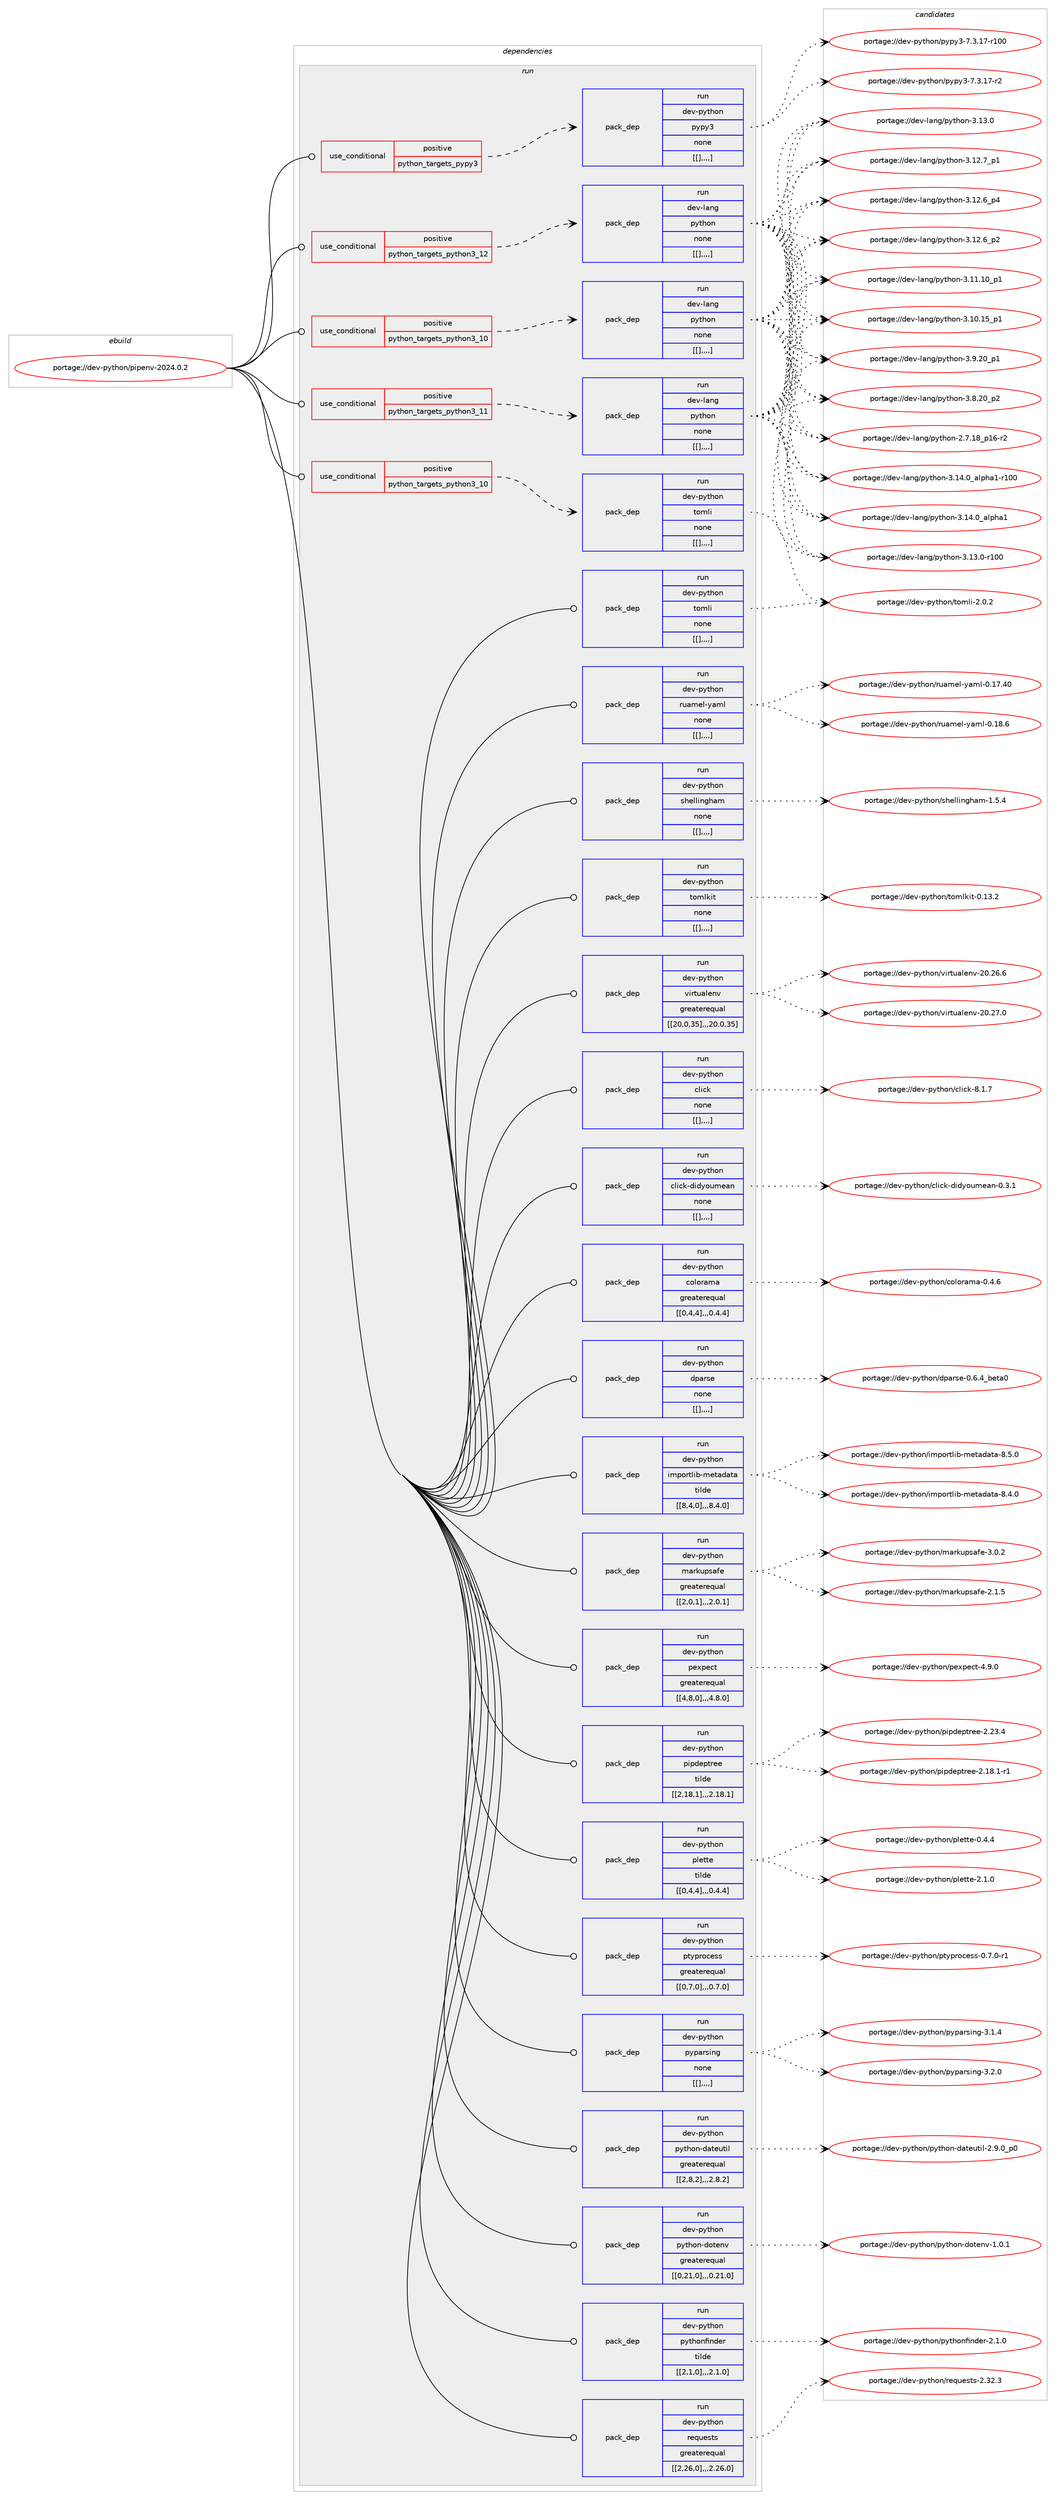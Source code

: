 digraph prolog {

# *************
# Graph options
# *************

newrank=true;
concentrate=true;
compound=true;
graph [rankdir=LR,fontname=Helvetica,fontsize=10,ranksep=1.5];#, ranksep=2.5, nodesep=0.2];
edge  [arrowhead=vee];
node  [fontname=Helvetica,fontsize=10];

# **********
# The ebuild
# **********

subgraph cluster_leftcol {
color=gray;
label=<<i>ebuild</i>>;
id [label="portage://dev-python/pipenv-2024.0.2", color=red, width=4, href="../dev-python/pipenv-2024.0.2.svg"];
}

# ****************
# The dependencies
# ****************

subgraph cluster_midcol {
color=gray;
label=<<i>dependencies</i>>;
subgraph cluster_compile {
fillcolor="#eeeeee";
style=filled;
label=<<i>compile</i>>;
}
subgraph cluster_compileandrun {
fillcolor="#eeeeee";
style=filled;
label=<<i>compile and run</i>>;
}
subgraph cluster_run {
fillcolor="#eeeeee";
style=filled;
label=<<i>run</i>>;
subgraph cond38393 {
dependency160435 [label=<<TABLE BORDER="0" CELLBORDER="1" CELLSPACING="0" CELLPADDING="4"><TR><TD ROWSPAN="3" CELLPADDING="10">use_conditional</TD></TR><TR><TD>positive</TD></TR><TR><TD>python_targets_pypy3</TD></TR></TABLE>>, shape=none, color=red];
subgraph pack120715 {
dependency160479 [label=<<TABLE BORDER="0" CELLBORDER="1" CELLSPACING="0" CELLPADDING="4" WIDTH="220"><TR><TD ROWSPAN="6" CELLPADDING="30">pack_dep</TD></TR><TR><TD WIDTH="110">run</TD></TR><TR><TD>dev-python</TD></TR><TR><TD>pypy3</TD></TR><TR><TD>none</TD></TR><TR><TD>[[],,,,]</TD></TR></TABLE>>, shape=none, color=blue];
}
dependency160435:e -> dependency160479:w [weight=20,style="dashed",arrowhead="vee"];
}
id:e -> dependency160435:w [weight=20,style="solid",arrowhead="odot"];
subgraph cond38445 {
dependency160496 [label=<<TABLE BORDER="0" CELLBORDER="1" CELLSPACING="0" CELLPADDING="4"><TR><TD ROWSPAN="3" CELLPADDING="10">use_conditional</TD></TR><TR><TD>positive</TD></TR><TR><TD>python_targets_python3_10</TD></TR></TABLE>>, shape=none, color=red];
subgraph pack120758 {
dependency160536 [label=<<TABLE BORDER="0" CELLBORDER="1" CELLSPACING="0" CELLPADDING="4" WIDTH="220"><TR><TD ROWSPAN="6" CELLPADDING="30">pack_dep</TD></TR><TR><TD WIDTH="110">run</TD></TR><TR><TD>dev-lang</TD></TR><TR><TD>python</TD></TR><TR><TD>none</TD></TR><TR><TD>[[],,,,]</TD></TR></TABLE>>, shape=none, color=blue];
}
dependency160496:e -> dependency160536:w [weight=20,style="dashed",arrowhead="vee"];
}
id:e -> dependency160496:w [weight=20,style="solid",arrowhead="odot"];
subgraph cond38475 {
dependency160553 [label=<<TABLE BORDER="0" CELLBORDER="1" CELLSPACING="0" CELLPADDING="4"><TR><TD ROWSPAN="3" CELLPADDING="10">use_conditional</TD></TR><TR><TD>positive</TD></TR><TR><TD>python_targets_python3_10</TD></TR></TABLE>>, shape=none, color=red];
subgraph pack120782 {
dependency160578 [label=<<TABLE BORDER="0" CELLBORDER="1" CELLSPACING="0" CELLPADDING="4" WIDTH="220"><TR><TD ROWSPAN="6" CELLPADDING="30">pack_dep</TD></TR><TR><TD WIDTH="110">run</TD></TR><TR><TD>dev-python</TD></TR><TR><TD>tomli</TD></TR><TR><TD>none</TD></TR><TR><TD>[[],,,,]</TD></TR></TABLE>>, shape=none, color=blue];
}
dependency160553:e -> dependency160578:w [weight=20,style="dashed",arrowhead="vee"];
}
id:e -> dependency160553:w [weight=20,style="solid",arrowhead="odot"];
subgraph cond38520 {
dependency160670 [label=<<TABLE BORDER="0" CELLBORDER="1" CELLSPACING="0" CELLPADDING="4"><TR><TD ROWSPAN="3" CELLPADDING="10">use_conditional</TD></TR><TR><TD>positive</TD></TR><TR><TD>python_targets_python3_11</TD></TR></TABLE>>, shape=none, color=red];
subgraph pack120848 {
dependency160676 [label=<<TABLE BORDER="0" CELLBORDER="1" CELLSPACING="0" CELLPADDING="4" WIDTH="220"><TR><TD ROWSPAN="6" CELLPADDING="30">pack_dep</TD></TR><TR><TD WIDTH="110">run</TD></TR><TR><TD>dev-lang</TD></TR><TR><TD>python</TD></TR><TR><TD>none</TD></TR><TR><TD>[[],,,,]</TD></TR></TABLE>>, shape=none, color=blue];
}
dependency160670:e -> dependency160676:w [weight=20,style="dashed",arrowhead="vee"];
}
id:e -> dependency160670:w [weight=20,style="solid",arrowhead="odot"];
subgraph cond38525 {
dependency160711 [label=<<TABLE BORDER="0" CELLBORDER="1" CELLSPACING="0" CELLPADDING="4"><TR><TD ROWSPAN="3" CELLPADDING="10">use_conditional</TD></TR><TR><TD>positive</TD></TR><TR><TD>python_targets_python3_12</TD></TR></TABLE>>, shape=none, color=red];
subgraph pack120916 {
dependency160807 [label=<<TABLE BORDER="0" CELLBORDER="1" CELLSPACING="0" CELLPADDING="4" WIDTH="220"><TR><TD ROWSPAN="6" CELLPADDING="30">pack_dep</TD></TR><TR><TD WIDTH="110">run</TD></TR><TR><TD>dev-lang</TD></TR><TR><TD>python</TD></TR><TR><TD>none</TD></TR><TR><TD>[[],,,,]</TD></TR></TABLE>>, shape=none, color=blue];
}
dependency160711:e -> dependency160807:w [weight=20,style="dashed",arrowhead="vee"];
}
id:e -> dependency160711:w [weight=20,style="solid",arrowhead="odot"];
subgraph pack121006 {
dependency160932 [label=<<TABLE BORDER="0" CELLBORDER="1" CELLSPACING="0" CELLPADDING="4" WIDTH="220"><TR><TD ROWSPAN="6" CELLPADDING="30">pack_dep</TD></TR><TR><TD WIDTH="110">run</TD></TR><TR><TD>dev-python</TD></TR><TR><TD>click</TD></TR><TR><TD>none</TD></TR><TR><TD>[[],,,,]</TD></TR></TABLE>>, shape=none, color=blue];
}
id:e -> dependency160932:w [weight=20,style="solid",arrowhead="odot"];
subgraph pack121022 {
dependency160969 [label=<<TABLE BORDER="0" CELLBORDER="1" CELLSPACING="0" CELLPADDING="4" WIDTH="220"><TR><TD ROWSPAN="6" CELLPADDING="30">pack_dep</TD></TR><TR><TD WIDTH="110">run</TD></TR><TR><TD>dev-python</TD></TR><TR><TD>click-didyoumean</TD></TR><TR><TD>none</TD></TR><TR><TD>[[],,,,]</TD></TR></TABLE>>, shape=none, color=blue];
}
id:e -> dependency160969:w [weight=20,style="solid",arrowhead="odot"];
subgraph pack121064 {
dependency161011 [label=<<TABLE BORDER="0" CELLBORDER="1" CELLSPACING="0" CELLPADDING="4" WIDTH="220"><TR><TD ROWSPAN="6" CELLPADDING="30">pack_dep</TD></TR><TR><TD WIDTH="110">run</TD></TR><TR><TD>dev-python</TD></TR><TR><TD>colorama</TD></TR><TR><TD>greaterequal</TD></TR><TR><TD>[[0,4,4],,,0.4.4]</TD></TR></TABLE>>, shape=none, color=blue];
}
id:e -> dependency161011:w [weight=20,style="solid",arrowhead="odot"];
subgraph pack121065 {
dependency161036 [label=<<TABLE BORDER="0" CELLBORDER="1" CELLSPACING="0" CELLPADDING="4" WIDTH="220"><TR><TD ROWSPAN="6" CELLPADDING="30">pack_dep</TD></TR><TR><TD WIDTH="110">run</TD></TR><TR><TD>dev-python</TD></TR><TR><TD>dparse</TD></TR><TR><TD>none</TD></TR><TR><TD>[[],,,,]</TD></TR></TABLE>>, shape=none, color=blue];
}
id:e -> dependency161036:w [weight=20,style="solid",arrowhead="odot"];
subgraph pack121080 {
dependency161039 [label=<<TABLE BORDER="0" CELLBORDER="1" CELLSPACING="0" CELLPADDING="4" WIDTH="220"><TR><TD ROWSPAN="6" CELLPADDING="30">pack_dep</TD></TR><TR><TD WIDTH="110">run</TD></TR><TR><TD>dev-python</TD></TR><TR><TD>importlib-metadata</TD></TR><TR><TD>tilde</TD></TR><TR><TD>[[8,4,0],,,8.4.0]</TD></TR></TABLE>>, shape=none, color=blue];
}
id:e -> dependency161039:w [weight=20,style="solid",arrowhead="odot"];
subgraph pack121082 {
dependency161057 [label=<<TABLE BORDER="0" CELLBORDER="1" CELLSPACING="0" CELLPADDING="4" WIDTH="220"><TR><TD ROWSPAN="6" CELLPADDING="30">pack_dep</TD></TR><TR><TD WIDTH="110">run</TD></TR><TR><TD>dev-python</TD></TR><TR><TD>markupsafe</TD></TR><TR><TD>greaterequal</TD></TR><TR><TD>[[2,0,1],,,2.0.1]</TD></TR></TABLE>>, shape=none, color=blue];
}
id:e -> dependency161057:w [weight=20,style="solid",arrowhead="odot"];
subgraph pack121096 {
dependency161079 [label=<<TABLE BORDER="0" CELLBORDER="1" CELLSPACING="0" CELLPADDING="4" WIDTH="220"><TR><TD ROWSPAN="6" CELLPADDING="30">pack_dep</TD></TR><TR><TD WIDTH="110">run</TD></TR><TR><TD>dev-python</TD></TR><TR><TD>pexpect</TD></TR><TR><TD>greaterequal</TD></TR><TR><TD>[[4,8,0],,,4.8.0]</TD></TR></TABLE>>, shape=none, color=blue];
}
id:e -> dependency161079:w [weight=20,style="solid",arrowhead="odot"];
subgraph pack121121 {
dependency161110 [label=<<TABLE BORDER="0" CELLBORDER="1" CELLSPACING="0" CELLPADDING="4" WIDTH="220"><TR><TD ROWSPAN="6" CELLPADDING="30">pack_dep</TD></TR><TR><TD WIDTH="110">run</TD></TR><TR><TD>dev-python</TD></TR><TR><TD>pipdeptree</TD></TR><TR><TD>tilde</TD></TR><TR><TD>[[2,18,1],,,2.18.1]</TD></TR></TABLE>>, shape=none, color=blue];
}
id:e -> dependency161110:w [weight=20,style="solid",arrowhead="odot"];
subgraph pack121141 {
dependency161122 [label=<<TABLE BORDER="0" CELLBORDER="1" CELLSPACING="0" CELLPADDING="4" WIDTH="220"><TR><TD ROWSPAN="6" CELLPADDING="30">pack_dep</TD></TR><TR><TD WIDTH="110">run</TD></TR><TR><TD>dev-python</TD></TR><TR><TD>plette</TD></TR><TR><TD>tilde</TD></TR><TR><TD>[[0,4,4],,,0.4.4]</TD></TR></TABLE>>, shape=none, color=blue];
}
id:e -> dependency161122:w [weight=20,style="solid",arrowhead="odot"];
subgraph pack121174 {
dependency161169 [label=<<TABLE BORDER="0" CELLBORDER="1" CELLSPACING="0" CELLPADDING="4" WIDTH="220"><TR><TD ROWSPAN="6" CELLPADDING="30">pack_dep</TD></TR><TR><TD WIDTH="110">run</TD></TR><TR><TD>dev-python</TD></TR><TR><TD>ptyprocess</TD></TR><TR><TD>greaterequal</TD></TR><TR><TD>[[0,7,0],,,0.7.0]</TD></TR></TABLE>>, shape=none, color=blue];
}
id:e -> dependency161169:w [weight=20,style="solid",arrowhead="odot"];
subgraph pack121189 {
dependency161194 [label=<<TABLE BORDER="0" CELLBORDER="1" CELLSPACING="0" CELLPADDING="4" WIDTH="220"><TR><TD ROWSPAN="6" CELLPADDING="30">pack_dep</TD></TR><TR><TD WIDTH="110">run</TD></TR><TR><TD>dev-python</TD></TR><TR><TD>pyparsing</TD></TR><TR><TD>none</TD></TR><TR><TD>[[],,,,]</TD></TR></TABLE>>, shape=none, color=blue];
}
id:e -> dependency161194:w [weight=20,style="solid",arrowhead="odot"];
subgraph pack121232 {
dependency161258 [label=<<TABLE BORDER="0" CELLBORDER="1" CELLSPACING="0" CELLPADDING="4" WIDTH="220"><TR><TD ROWSPAN="6" CELLPADDING="30">pack_dep</TD></TR><TR><TD WIDTH="110">run</TD></TR><TR><TD>dev-python</TD></TR><TR><TD>python-dateutil</TD></TR><TR><TD>greaterequal</TD></TR><TR><TD>[[2,8,2],,,2.8.2]</TD></TR></TABLE>>, shape=none, color=blue];
}
id:e -> dependency161258:w [weight=20,style="solid",arrowhead="odot"];
subgraph pack121233 {
dependency161328 [label=<<TABLE BORDER="0" CELLBORDER="1" CELLSPACING="0" CELLPADDING="4" WIDTH="220"><TR><TD ROWSPAN="6" CELLPADDING="30">pack_dep</TD></TR><TR><TD WIDTH="110">run</TD></TR><TR><TD>dev-python</TD></TR><TR><TD>python-dotenv</TD></TR><TR><TD>greaterequal</TD></TR><TR><TD>[[0,21,0],,,0.21.0]</TD></TR></TABLE>>, shape=none, color=blue];
}
id:e -> dependency161328:w [weight=20,style="solid",arrowhead="odot"];
subgraph pack121275 {
dependency161347 [label=<<TABLE BORDER="0" CELLBORDER="1" CELLSPACING="0" CELLPADDING="4" WIDTH="220"><TR><TD ROWSPAN="6" CELLPADDING="30">pack_dep</TD></TR><TR><TD WIDTH="110">run</TD></TR><TR><TD>dev-python</TD></TR><TR><TD>pythonfinder</TD></TR><TR><TD>tilde</TD></TR><TR><TD>[[2,1,0],,,2.1.0]</TD></TR></TABLE>>, shape=none, color=blue];
}
id:e -> dependency161347:w [weight=20,style="solid",arrowhead="odot"];
subgraph pack121291 {
dependency161353 [label=<<TABLE BORDER="0" CELLBORDER="1" CELLSPACING="0" CELLPADDING="4" WIDTH="220"><TR><TD ROWSPAN="6" CELLPADDING="30">pack_dep</TD></TR><TR><TD WIDTH="110">run</TD></TR><TR><TD>dev-python</TD></TR><TR><TD>requests</TD></TR><TR><TD>greaterequal</TD></TR><TR><TD>[[2,26,0],,,2.26.0]</TD></TR></TABLE>>, shape=none, color=blue];
}
id:e -> dependency161353:w [weight=20,style="solid",arrowhead="odot"];
subgraph pack121298 {
dependency161383 [label=<<TABLE BORDER="0" CELLBORDER="1" CELLSPACING="0" CELLPADDING="4" WIDTH="220"><TR><TD ROWSPAN="6" CELLPADDING="30">pack_dep</TD></TR><TR><TD WIDTH="110">run</TD></TR><TR><TD>dev-python</TD></TR><TR><TD>ruamel-yaml</TD></TR><TR><TD>none</TD></TR><TR><TD>[[],,,,]</TD></TR></TABLE>>, shape=none, color=blue];
}
id:e -> dependency161383:w [weight=20,style="solid",arrowhead="odot"];
subgraph pack121313 {
dependency161386 [label=<<TABLE BORDER="0" CELLBORDER="1" CELLSPACING="0" CELLPADDING="4" WIDTH="220"><TR><TD ROWSPAN="6" CELLPADDING="30">pack_dep</TD></TR><TR><TD WIDTH="110">run</TD></TR><TR><TD>dev-python</TD></TR><TR><TD>shellingham</TD></TR><TR><TD>none</TD></TR><TR><TD>[[],,,,]</TD></TR></TABLE>>, shape=none, color=blue];
}
id:e -> dependency161386:w [weight=20,style="solid",arrowhead="odot"];
subgraph pack121316 {
dependency161387 [label=<<TABLE BORDER="0" CELLBORDER="1" CELLSPACING="0" CELLPADDING="4" WIDTH="220"><TR><TD ROWSPAN="6" CELLPADDING="30">pack_dep</TD></TR><TR><TD WIDTH="110">run</TD></TR><TR><TD>dev-python</TD></TR><TR><TD>tomli</TD></TR><TR><TD>none</TD></TR><TR><TD>[[],,,,]</TD></TR></TABLE>>, shape=none, color=blue];
}
id:e -> dependency161387:w [weight=20,style="solid",arrowhead="odot"];
subgraph pack121320 {
dependency161395 [label=<<TABLE BORDER="0" CELLBORDER="1" CELLSPACING="0" CELLPADDING="4" WIDTH="220"><TR><TD ROWSPAN="6" CELLPADDING="30">pack_dep</TD></TR><TR><TD WIDTH="110">run</TD></TR><TR><TD>dev-python</TD></TR><TR><TD>tomlkit</TD></TR><TR><TD>none</TD></TR><TR><TD>[[],,,,]</TD></TR></TABLE>>, shape=none, color=blue];
}
id:e -> dependency161395:w [weight=20,style="solid",arrowhead="odot"];
subgraph pack121321 {
dependency161398 [label=<<TABLE BORDER="0" CELLBORDER="1" CELLSPACING="0" CELLPADDING="4" WIDTH="220"><TR><TD ROWSPAN="6" CELLPADDING="30">pack_dep</TD></TR><TR><TD WIDTH="110">run</TD></TR><TR><TD>dev-python</TD></TR><TR><TD>virtualenv</TD></TR><TR><TD>greaterequal</TD></TR><TR><TD>[[20,0,35],,,20.0.35]</TD></TR></TABLE>>, shape=none, color=blue];
}
id:e -> dependency161398:w [weight=20,style="solid",arrowhead="odot"];
}
}

# **************
# The candidates
# **************

subgraph cluster_choices {
rank=same;
color=gray;
label=<<i>candidates</i>>;

subgraph choice120868 {
color=black;
nodesep=1;
choice100101118451121211161041111104711212111212151455546514649554511450 [label="portage://dev-python/pypy3-7.3.17-r2", color=red, width=4,href="../dev-python/pypy3-7.3.17-r2.svg"];
choice1001011184511212111610411111047112121112121514555465146495545114494848 [label="portage://dev-python/pypy3-7.3.17-r100", color=red, width=4,href="../dev-python/pypy3-7.3.17-r100.svg"];
dependency160479:e -> choice100101118451121211161041111104711212111212151455546514649554511450:w [style=dotted,weight="100"];
dependency160479:e -> choice1001011184511212111610411111047112121112121514555465146495545114494848:w [style=dotted,weight="100"];
}
subgraph choice120890 {
color=black;
nodesep=1;
choice100101118451089711010347112121116104111110455146495246489597108112104974945114494848 [label="portage://dev-lang/python-3.14.0_alpha1-r100", color=red, width=4,href="../dev-lang/python-3.14.0_alpha1-r100.svg"];
choice1001011184510897110103471121211161041111104551464952464895971081121049749 [label="portage://dev-lang/python-3.14.0_alpha1", color=red, width=4,href="../dev-lang/python-3.14.0_alpha1.svg"];
choice1001011184510897110103471121211161041111104551464951464845114494848 [label="portage://dev-lang/python-3.13.0-r100", color=red, width=4,href="../dev-lang/python-3.13.0-r100.svg"];
choice10010111845108971101034711212111610411111045514649514648 [label="portage://dev-lang/python-3.13.0", color=red, width=4,href="../dev-lang/python-3.13.0.svg"];
choice100101118451089711010347112121116104111110455146495046559511249 [label="portage://dev-lang/python-3.12.7_p1", color=red, width=4,href="../dev-lang/python-3.12.7_p1.svg"];
choice100101118451089711010347112121116104111110455146495046549511252 [label="portage://dev-lang/python-3.12.6_p4", color=red, width=4,href="../dev-lang/python-3.12.6_p4.svg"];
choice100101118451089711010347112121116104111110455146495046549511250 [label="portage://dev-lang/python-3.12.6_p2", color=red, width=4,href="../dev-lang/python-3.12.6_p2.svg"];
choice10010111845108971101034711212111610411111045514649494649489511249 [label="portage://dev-lang/python-3.11.10_p1", color=red, width=4,href="../dev-lang/python-3.11.10_p1.svg"];
choice10010111845108971101034711212111610411111045514649484649539511249 [label="portage://dev-lang/python-3.10.15_p1", color=red, width=4,href="../dev-lang/python-3.10.15_p1.svg"];
choice100101118451089711010347112121116104111110455146574650489511249 [label="portage://dev-lang/python-3.9.20_p1", color=red, width=4,href="../dev-lang/python-3.9.20_p1.svg"];
choice100101118451089711010347112121116104111110455146564650489511250 [label="portage://dev-lang/python-3.8.20_p2", color=red, width=4,href="../dev-lang/python-3.8.20_p2.svg"];
choice100101118451089711010347112121116104111110455046554649569511249544511450 [label="portage://dev-lang/python-2.7.18_p16-r2", color=red, width=4,href="../dev-lang/python-2.7.18_p16-r2.svg"];
dependency160536:e -> choice100101118451089711010347112121116104111110455146495246489597108112104974945114494848:w [style=dotted,weight="100"];
dependency160536:e -> choice1001011184510897110103471121211161041111104551464952464895971081121049749:w [style=dotted,weight="100"];
dependency160536:e -> choice1001011184510897110103471121211161041111104551464951464845114494848:w [style=dotted,weight="100"];
dependency160536:e -> choice10010111845108971101034711212111610411111045514649514648:w [style=dotted,weight="100"];
dependency160536:e -> choice100101118451089711010347112121116104111110455146495046559511249:w [style=dotted,weight="100"];
dependency160536:e -> choice100101118451089711010347112121116104111110455146495046549511252:w [style=dotted,weight="100"];
dependency160536:e -> choice100101118451089711010347112121116104111110455146495046549511250:w [style=dotted,weight="100"];
dependency160536:e -> choice10010111845108971101034711212111610411111045514649494649489511249:w [style=dotted,weight="100"];
dependency160536:e -> choice10010111845108971101034711212111610411111045514649484649539511249:w [style=dotted,weight="100"];
dependency160536:e -> choice100101118451089711010347112121116104111110455146574650489511249:w [style=dotted,weight="100"];
dependency160536:e -> choice100101118451089711010347112121116104111110455146564650489511250:w [style=dotted,weight="100"];
dependency160536:e -> choice100101118451089711010347112121116104111110455046554649569511249544511450:w [style=dotted,weight="100"];
}
subgraph choice120906 {
color=black;
nodesep=1;
choice1001011184511212111610411111047116111109108105455046484650 [label="portage://dev-python/tomli-2.0.2", color=red, width=4,href="../dev-python/tomli-2.0.2.svg"];
dependency160578:e -> choice1001011184511212111610411111047116111109108105455046484650:w [style=dotted,weight="100"];
}
subgraph choice120911 {
color=black;
nodesep=1;
choice100101118451089711010347112121116104111110455146495246489597108112104974945114494848 [label="portage://dev-lang/python-3.14.0_alpha1-r100", color=red, width=4,href="../dev-lang/python-3.14.0_alpha1-r100.svg"];
choice1001011184510897110103471121211161041111104551464952464895971081121049749 [label="portage://dev-lang/python-3.14.0_alpha1", color=red, width=4,href="../dev-lang/python-3.14.0_alpha1.svg"];
choice1001011184510897110103471121211161041111104551464951464845114494848 [label="portage://dev-lang/python-3.13.0-r100", color=red, width=4,href="../dev-lang/python-3.13.0-r100.svg"];
choice10010111845108971101034711212111610411111045514649514648 [label="portage://dev-lang/python-3.13.0", color=red, width=4,href="../dev-lang/python-3.13.0.svg"];
choice100101118451089711010347112121116104111110455146495046559511249 [label="portage://dev-lang/python-3.12.7_p1", color=red, width=4,href="../dev-lang/python-3.12.7_p1.svg"];
choice100101118451089711010347112121116104111110455146495046549511252 [label="portage://dev-lang/python-3.12.6_p4", color=red, width=4,href="../dev-lang/python-3.12.6_p4.svg"];
choice100101118451089711010347112121116104111110455146495046549511250 [label="portage://dev-lang/python-3.12.6_p2", color=red, width=4,href="../dev-lang/python-3.12.6_p2.svg"];
choice10010111845108971101034711212111610411111045514649494649489511249 [label="portage://dev-lang/python-3.11.10_p1", color=red, width=4,href="../dev-lang/python-3.11.10_p1.svg"];
choice10010111845108971101034711212111610411111045514649484649539511249 [label="portage://dev-lang/python-3.10.15_p1", color=red, width=4,href="../dev-lang/python-3.10.15_p1.svg"];
choice100101118451089711010347112121116104111110455146574650489511249 [label="portage://dev-lang/python-3.9.20_p1", color=red, width=4,href="../dev-lang/python-3.9.20_p1.svg"];
choice100101118451089711010347112121116104111110455146564650489511250 [label="portage://dev-lang/python-3.8.20_p2", color=red, width=4,href="../dev-lang/python-3.8.20_p2.svg"];
choice100101118451089711010347112121116104111110455046554649569511249544511450 [label="portage://dev-lang/python-2.7.18_p16-r2", color=red, width=4,href="../dev-lang/python-2.7.18_p16-r2.svg"];
dependency160676:e -> choice100101118451089711010347112121116104111110455146495246489597108112104974945114494848:w [style=dotted,weight="100"];
dependency160676:e -> choice1001011184510897110103471121211161041111104551464952464895971081121049749:w [style=dotted,weight="100"];
dependency160676:e -> choice1001011184510897110103471121211161041111104551464951464845114494848:w [style=dotted,weight="100"];
dependency160676:e -> choice10010111845108971101034711212111610411111045514649514648:w [style=dotted,weight="100"];
dependency160676:e -> choice100101118451089711010347112121116104111110455146495046559511249:w [style=dotted,weight="100"];
dependency160676:e -> choice100101118451089711010347112121116104111110455146495046549511252:w [style=dotted,weight="100"];
dependency160676:e -> choice100101118451089711010347112121116104111110455146495046549511250:w [style=dotted,weight="100"];
dependency160676:e -> choice10010111845108971101034711212111610411111045514649494649489511249:w [style=dotted,weight="100"];
dependency160676:e -> choice10010111845108971101034711212111610411111045514649484649539511249:w [style=dotted,weight="100"];
dependency160676:e -> choice100101118451089711010347112121116104111110455146574650489511249:w [style=dotted,weight="100"];
dependency160676:e -> choice100101118451089711010347112121116104111110455146564650489511250:w [style=dotted,weight="100"];
dependency160676:e -> choice100101118451089711010347112121116104111110455046554649569511249544511450:w [style=dotted,weight="100"];
}
subgraph choice120950 {
color=black;
nodesep=1;
choice100101118451089711010347112121116104111110455146495246489597108112104974945114494848 [label="portage://dev-lang/python-3.14.0_alpha1-r100", color=red, width=4,href="../dev-lang/python-3.14.0_alpha1-r100.svg"];
choice1001011184510897110103471121211161041111104551464952464895971081121049749 [label="portage://dev-lang/python-3.14.0_alpha1", color=red, width=4,href="../dev-lang/python-3.14.0_alpha1.svg"];
choice1001011184510897110103471121211161041111104551464951464845114494848 [label="portage://dev-lang/python-3.13.0-r100", color=red, width=4,href="../dev-lang/python-3.13.0-r100.svg"];
choice10010111845108971101034711212111610411111045514649514648 [label="portage://dev-lang/python-3.13.0", color=red, width=4,href="../dev-lang/python-3.13.0.svg"];
choice100101118451089711010347112121116104111110455146495046559511249 [label="portage://dev-lang/python-3.12.7_p1", color=red, width=4,href="../dev-lang/python-3.12.7_p1.svg"];
choice100101118451089711010347112121116104111110455146495046549511252 [label="portage://dev-lang/python-3.12.6_p4", color=red, width=4,href="../dev-lang/python-3.12.6_p4.svg"];
choice100101118451089711010347112121116104111110455146495046549511250 [label="portage://dev-lang/python-3.12.6_p2", color=red, width=4,href="../dev-lang/python-3.12.6_p2.svg"];
choice10010111845108971101034711212111610411111045514649494649489511249 [label="portage://dev-lang/python-3.11.10_p1", color=red, width=4,href="../dev-lang/python-3.11.10_p1.svg"];
choice10010111845108971101034711212111610411111045514649484649539511249 [label="portage://dev-lang/python-3.10.15_p1", color=red, width=4,href="../dev-lang/python-3.10.15_p1.svg"];
choice100101118451089711010347112121116104111110455146574650489511249 [label="portage://dev-lang/python-3.9.20_p1", color=red, width=4,href="../dev-lang/python-3.9.20_p1.svg"];
choice100101118451089711010347112121116104111110455146564650489511250 [label="portage://dev-lang/python-3.8.20_p2", color=red, width=4,href="../dev-lang/python-3.8.20_p2.svg"];
choice100101118451089711010347112121116104111110455046554649569511249544511450 [label="portage://dev-lang/python-2.7.18_p16-r2", color=red, width=4,href="../dev-lang/python-2.7.18_p16-r2.svg"];
dependency160807:e -> choice100101118451089711010347112121116104111110455146495246489597108112104974945114494848:w [style=dotted,weight="100"];
dependency160807:e -> choice1001011184510897110103471121211161041111104551464952464895971081121049749:w [style=dotted,weight="100"];
dependency160807:e -> choice1001011184510897110103471121211161041111104551464951464845114494848:w [style=dotted,weight="100"];
dependency160807:e -> choice10010111845108971101034711212111610411111045514649514648:w [style=dotted,weight="100"];
dependency160807:e -> choice100101118451089711010347112121116104111110455146495046559511249:w [style=dotted,weight="100"];
dependency160807:e -> choice100101118451089711010347112121116104111110455146495046549511252:w [style=dotted,weight="100"];
dependency160807:e -> choice100101118451089711010347112121116104111110455146495046549511250:w [style=dotted,weight="100"];
dependency160807:e -> choice10010111845108971101034711212111610411111045514649494649489511249:w [style=dotted,weight="100"];
dependency160807:e -> choice10010111845108971101034711212111610411111045514649484649539511249:w [style=dotted,weight="100"];
dependency160807:e -> choice100101118451089711010347112121116104111110455146574650489511249:w [style=dotted,weight="100"];
dependency160807:e -> choice100101118451089711010347112121116104111110455146564650489511250:w [style=dotted,weight="100"];
dependency160807:e -> choice100101118451089711010347112121116104111110455046554649569511249544511450:w [style=dotted,weight="100"];
}
subgraph choice121012 {
color=black;
nodesep=1;
choice10010111845112121116104111110479910810599107455646494655 [label="portage://dev-python/click-8.1.7", color=red, width=4,href="../dev-python/click-8.1.7.svg"];
dependency160932:e -> choice10010111845112121116104111110479910810599107455646494655:w [style=dotted,weight="100"];
}
subgraph choice121014 {
color=black;
nodesep=1;
choice100101118451121211161041111104799108105991074510010510012111111710910197110454846514649 [label="portage://dev-python/click-didyoumean-0.3.1", color=red, width=4,href="../dev-python/click-didyoumean-0.3.1.svg"];
dependency160969:e -> choice100101118451121211161041111104799108105991074510010510012111111710910197110454846514649:w [style=dotted,weight="100"];
}
subgraph choice121019 {
color=black;
nodesep=1;
choice1001011184511212111610411111047991111081111149710997454846524654 [label="portage://dev-python/colorama-0.4.6", color=red, width=4,href="../dev-python/colorama-0.4.6.svg"];
dependency161011:e -> choice1001011184511212111610411111047991111081111149710997454846524654:w [style=dotted,weight="100"];
}
subgraph choice121022 {
color=black;
nodesep=1;
choice10010111845112121116104111110471001129711411510145484654465295981011169748 [label="portage://dev-python/dparse-0.6.4_beta0", color=red, width=4,href="../dev-python/dparse-0.6.4_beta0.svg"];
dependency161036:e -> choice10010111845112121116104111110471001129711411510145484654465295981011169748:w [style=dotted,weight="100"];
}
subgraph choice121024 {
color=black;
nodesep=1;
choice10010111845112121116104111110471051091121111141161081059845109101116971009711697455646534648 [label="portage://dev-python/importlib-metadata-8.5.0", color=red, width=4,href="../dev-python/importlib-metadata-8.5.0.svg"];
choice10010111845112121116104111110471051091121111141161081059845109101116971009711697455646524648 [label="portage://dev-python/importlib-metadata-8.4.0", color=red, width=4,href="../dev-python/importlib-metadata-8.4.0.svg"];
dependency161039:e -> choice10010111845112121116104111110471051091121111141161081059845109101116971009711697455646534648:w [style=dotted,weight="100"];
dependency161039:e -> choice10010111845112121116104111110471051091121111141161081059845109101116971009711697455646524648:w [style=dotted,weight="100"];
}
subgraph choice121056 {
color=black;
nodesep=1;
choice10010111845112121116104111110471099711410711711211597102101455146484650 [label="portage://dev-python/markupsafe-3.0.2", color=red, width=4,href="../dev-python/markupsafe-3.0.2.svg"];
choice10010111845112121116104111110471099711410711711211597102101455046494653 [label="portage://dev-python/markupsafe-2.1.5", color=red, width=4,href="../dev-python/markupsafe-2.1.5.svg"];
dependency161057:e -> choice10010111845112121116104111110471099711410711711211597102101455146484650:w [style=dotted,weight="100"];
dependency161057:e -> choice10010111845112121116104111110471099711410711711211597102101455046494653:w [style=dotted,weight="100"];
}
subgraph choice121074 {
color=black;
nodesep=1;
choice100101118451121211161041111104711210112011210199116455246574648 [label="portage://dev-python/pexpect-4.9.0", color=red, width=4,href="../dev-python/pexpect-4.9.0.svg"];
dependency161079:e -> choice100101118451121211161041111104711210112011210199116455246574648:w [style=dotted,weight="100"];
}
subgraph choice121099 {
color=black;
nodesep=1;
choice100101118451121211161041111104711210511210010111211611410110145504650514652 [label="portage://dev-python/pipdeptree-2.23.4", color=red, width=4,href="../dev-python/pipdeptree-2.23.4.svg"];
choice1001011184511212111610411111047112105112100101112116114101101455046495646494511449 [label="portage://dev-python/pipdeptree-2.18.1-r1", color=red, width=4,href="../dev-python/pipdeptree-2.18.1-r1.svg"];
dependency161110:e -> choice100101118451121211161041111104711210511210010111211611410110145504650514652:w [style=dotted,weight="100"];
dependency161110:e -> choice1001011184511212111610411111047112105112100101112116114101101455046495646494511449:w [style=dotted,weight="100"];
}
subgraph choice121104 {
color=black;
nodesep=1;
choice1001011184511212111610411111047112108101116116101455046494648 [label="portage://dev-python/plette-2.1.0", color=red, width=4,href="../dev-python/plette-2.1.0.svg"];
choice1001011184511212111610411111047112108101116116101454846524652 [label="portage://dev-python/plette-0.4.4", color=red, width=4,href="../dev-python/plette-0.4.4.svg"];
dependency161122:e -> choice1001011184511212111610411111047112108101116116101455046494648:w [style=dotted,weight="100"];
dependency161122:e -> choice1001011184511212111610411111047112108101116116101454846524652:w [style=dotted,weight="100"];
}
subgraph choice121127 {
color=black;
nodesep=1;
choice1001011184511212111610411111047112116121112114111991011151154548465546484511449 [label="portage://dev-python/ptyprocess-0.7.0-r1", color=red, width=4,href="../dev-python/ptyprocess-0.7.0-r1.svg"];
dependency161169:e -> choice1001011184511212111610411111047112116121112114111991011151154548465546484511449:w [style=dotted,weight="100"];
}
subgraph choice121130 {
color=black;
nodesep=1;
choice100101118451121211161041111104711212111297114115105110103455146504648 [label="portage://dev-python/pyparsing-3.2.0", color=red, width=4,href="../dev-python/pyparsing-3.2.0.svg"];
choice100101118451121211161041111104711212111297114115105110103455146494652 [label="portage://dev-python/pyparsing-3.1.4", color=red, width=4,href="../dev-python/pyparsing-3.1.4.svg"];
dependency161194:e -> choice100101118451121211161041111104711212111297114115105110103455146504648:w [style=dotted,weight="100"];
dependency161194:e -> choice100101118451121211161041111104711212111297114115105110103455146494652:w [style=dotted,weight="100"];
}
subgraph choice121144 {
color=black;
nodesep=1;
choice100101118451121211161041111104711212111610411111045100971161011171161051084550465746489511248 [label="portage://dev-python/python-dateutil-2.9.0_p0", color=red, width=4,href="../dev-python/python-dateutil-2.9.0_p0.svg"];
dependency161258:e -> choice100101118451121211161041111104711212111610411111045100971161011171161051084550465746489511248:w [style=dotted,weight="100"];
}
subgraph choice121156 {
color=black;
nodesep=1;
choice100101118451121211161041111104711212111610411111045100111116101110118454946484649 [label="portage://dev-python/python-dotenv-1.0.1", color=red, width=4,href="../dev-python/python-dotenv-1.0.1.svg"];
dependency161328:e -> choice100101118451121211161041111104711212111610411111045100111116101110118454946484649:w [style=dotted,weight="100"];
}
subgraph choice121198 {
color=black;
nodesep=1;
choice1001011184511212111610411111047112121116104111110102105110100101114455046494648 [label="portage://dev-python/pythonfinder-2.1.0", color=red, width=4,href="../dev-python/pythonfinder-2.1.0.svg"];
dependency161347:e -> choice1001011184511212111610411111047112121116104111110102105110100101114455046494648:w [style=dotted,weight="100"];
}
subgraph choice121216 {
color=black;
nodesep=1;
choice100101118451121211161041111104711410111311710111511611545504651504651 [label="portage://dev-python/requests-2.32.3", color=red, width=4,href="../dev-python/requests-2.32.3.svg"];
dependency161353:e -> choice100101118451121211161041111104711410111311710111511611545504651504651:w [style=dotted,weight="100"];
}
subgraph choice121332 {
color=black;
nodesep=1;
choice100101118451121211161041111104711411797109101108451219710910845484649564654 [label="portage://dev-python/ruamel-yaml-0.18.6", color=red, width=4,href="../dev-python/ruamel-yaml-0.18.6.svg"];
choice10010111845112121116104111110471141179710910110845121971091084548464955465248 [label="portage://dev-python/ruamel-yaml-0.17.40", color=red, width=4,href="../dev-python/ruamel-yaml-0.17.40.svg"];
dependency161383:e -> choice100101118451121211161041111104711411797109101108451219710910845484649564654:w [style=dotted,weight="100"];
dependency161383:e -> choice10010111845112121116104111110471141179710910110845121971091084548464955465248:w [style=dotted,weight="100"];
}
subgraph choice121344 {
color=black;
nodesep=1;
choice100101118451121211161041111104711510410110810810511010310497109454946534652 [label="portage://dev-python/shellingham-1.5.4", color=red, width=4,href="../dev-python/shellingham-1.5.4.svg"];
dependency161386:e -> choice100101118451121211161041111104711510410110810810511010310497109454946534652:w [style=dotted,weight="100"];
}
subgraph choice121345 {
color=black;
nodesep=1;
choice1001011184511212111610411111047116111109108105455046484650 [label="portage://dev-python/tomli-2.0.2", color=red, width=4,href="../dev-python/tomli-2.0.2.svg"];
dependency161387:e -> choice1001011184511212111610411111047116111109108105455046484650:w [style=dotted,weight="100"];
}
subgraph choice121363 {
color=black;
nodesep=1;
choice100101118451121211161041111104711611110910810710511645484649514650 [label="portage://dev-python/tomlkit-0.13.2", color=red, width=4,href="../dev-python/tomlkit-0.13.2.svg"];
dependency161395:e -> choice100101118451121211161041111104711611110910810710511645484649514650:w [style=dotted,weight="100"];
}
subgraph choice121365 {
color=black;
nodesep=1;
choice1001011184511212111610411111047118105114116117971081011101184550484650554648 [label="portage://dev-python/virtualenv-20.27.0", color=red, width=4,href="../dev-python/virtualenv-20.27.0.svg"];
choice1001011184511212111610411111047118105114116117971081011101184550484650544654 [label="portage://dev-python/virtualenv-20.26.6", color=red, width=4,href="../dev-python/virtualenv-20.26.6.svg"];
dependency161398:e -> choice1001011184511212111610411111047118105114116117971081011101184550484650554648:w [style=dotted,weight="100"];
dependency161398:e -> choice1001011184511212111610411111047118105114116117971081011101184550484650544654:w [style=dotted,weight="100"];
}
}

}
